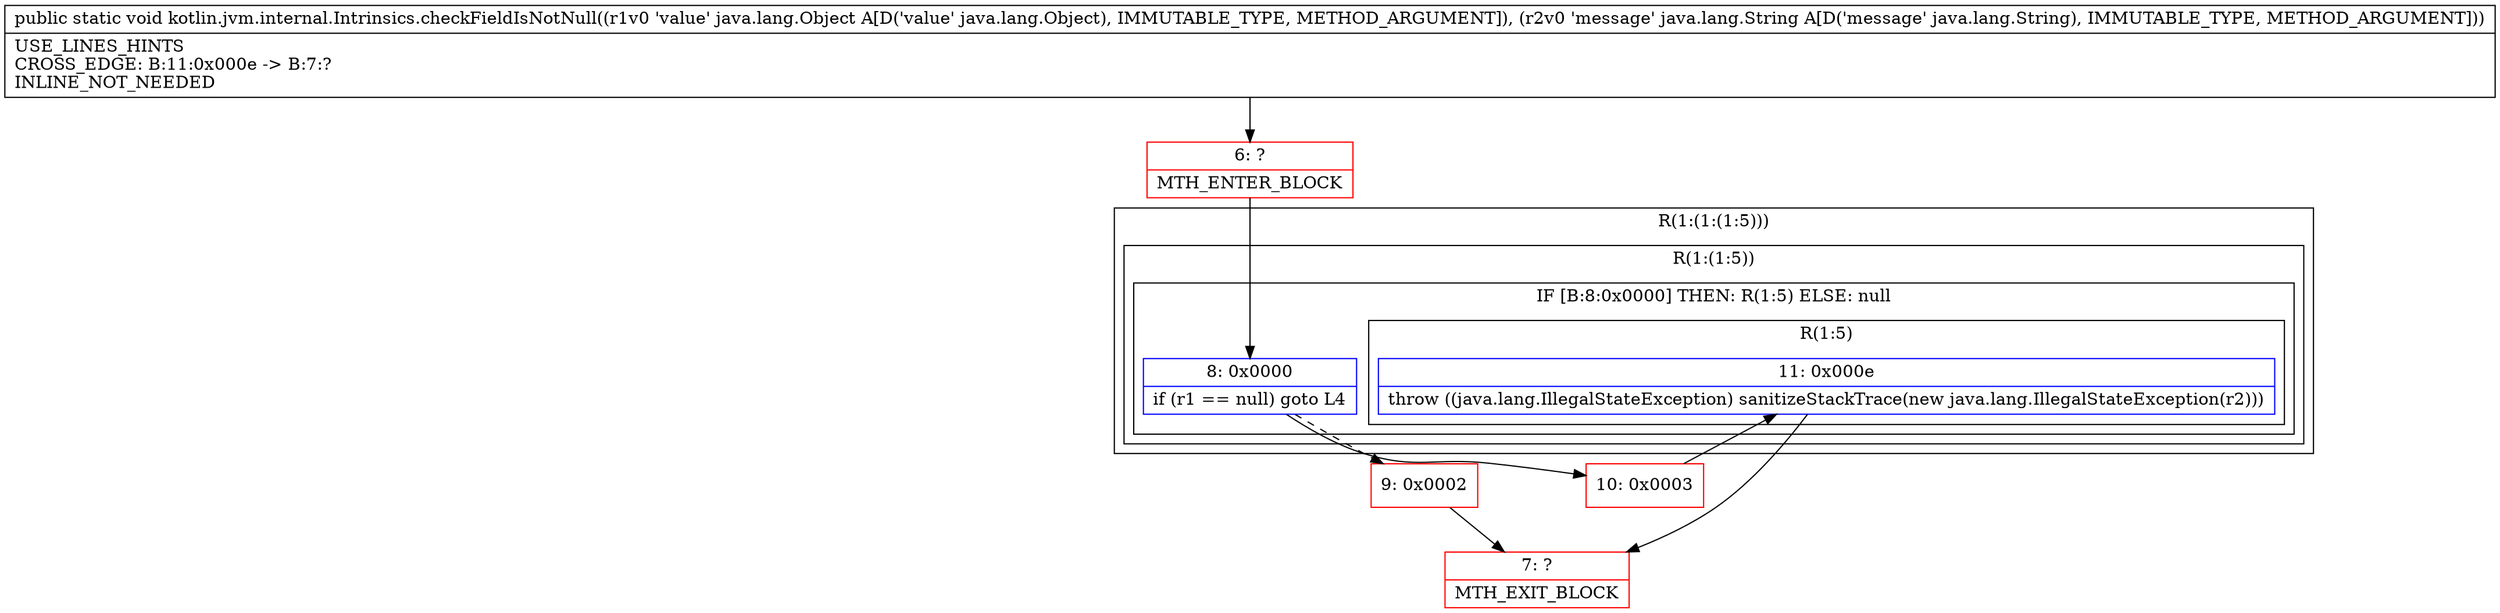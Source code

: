 digraph "CFG forkotlin.jvm.internal.Intrinsics.checkFieldIsNotNull(Ljava\/lang\/Object;Ljava\/lang\/String;)V" {
subgraph cluster_Region_244140375 {
label = "R(1:(1:(1:5)))";
node [shape=record,color=blue];
subgraph cluster_Region_303710733 {
label = "R(1:(1:5))";
node [shape=record,color=blue];
subgraph cluster_IfRegion_1538202558 {
label = "IF [B:8:0x0000] THEN: R(1:5) ELSE: null";
node [shape=record,color=blue];
Node_8 [shape=record,label="{8\:\ 0x0000|if (r1 == null) goto L4\l}"];
subgraph cluster_Region_1578739774 {
label = "R(1:5)";
node [shape=record,color=blue];
Node_11 [shape=record,label="{11\:\ 0x000e|throw ((java.lang.IllegalStateException) sanitizeStackTrace(new java.lang.IllegalStateException(r2)))\l}"];
}
}
}
}
Node_6 [shape=record,color=red,label="{6\:\ ?|MTH_ENTER_BLOCK\l}"];
Node_9 [shape=record,color=red,label="{9\:\ 0x0002}"];
Node_7 [shape=record,color=red,label="{7\:\ ?|MTH_EXIT_BLOCK\l}"];
Node_10 [shape=record,color=red,label="{10\:\ 0x0003}"];
MethodNode[shape=record,label="{public static void kotlin.jvm.internal.Intrinsics.checkFieldIsNotNull((r1v0 'value' java.lang.Object A[D('value' java.lang.Object), IMMUTABLE_TYPE, METHOD_ARGUMENT]), (r2v0 'message' java.lang.String A[D('message' java.lang.String), IMMUTABLE_TYPE, METHOD_ARGUMENT]))  | USE_LINES_HINTS\lCROSS_EDGE: B:11:0x000e \-\> B:7:?\lINLINE_NOT_NEEDED\l}"];
MethodNode -> Node_6;Node_8 -> Node_9[style=dashed];
Node_8 -> Node_10;
Node_11 -> Node_7;
Node_6 -> Node_8;
Node_9 -> Node_7;
Node_10 -> Node_11;
}

